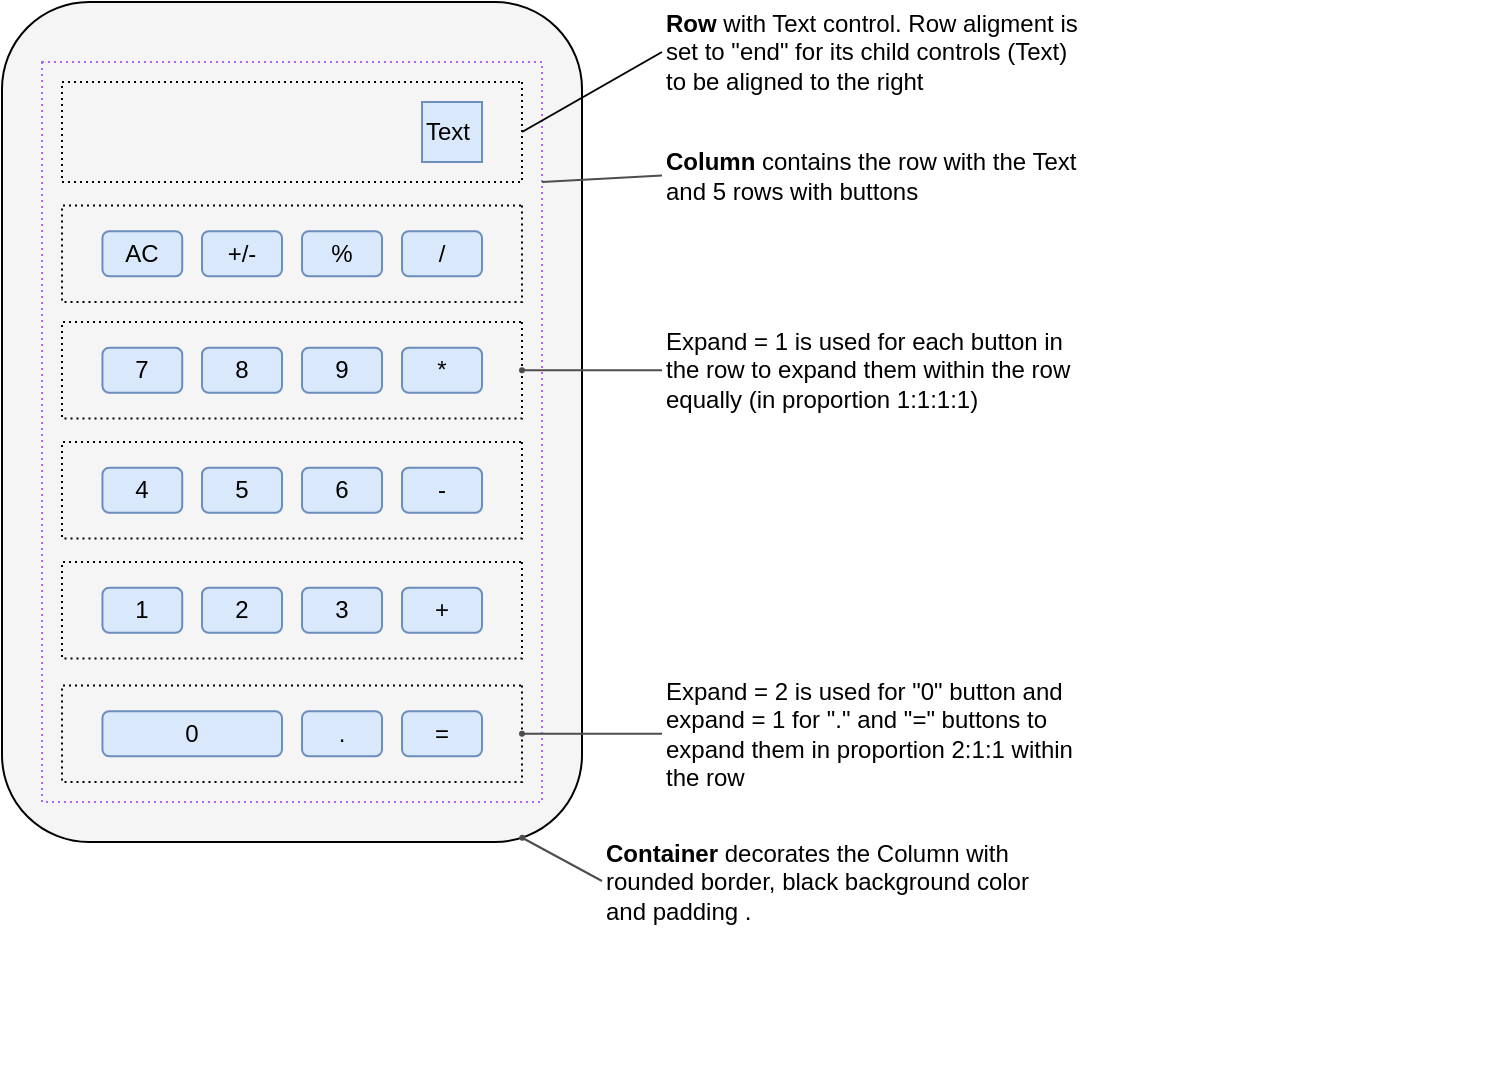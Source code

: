 <mxfile version="19.0.1" type="device" pages="2"><diagram id="h1AkSt0JVUOTTQjrnA9w" name="Step 1"><mxGraphModel dx="870" dy="697" grid="1" gridSize="10" guides="1" tooltips="1" connect="1" arrows="1" fold="1" page="1" pageScale="1" pageWidth="1100" pageHeight="850" math="0" shadow="0"><root><mxCell id="0"/><mxCell id="1" parent="0"/><mxCell id="dBUIvQNhRpyHwuCHTpOn-35" value="" style="rounded=1;whiteSpace=wrap;html=1;fillColor=#F5F5F5;" vertex="1" parent="1"><mxGeometry x="80" y="230" width="290" height="420" as="geometry"/></mxCell><mxCell id="u79VMTGMlgnH7uohRS5d-31" value="" style="rounded=0;whiteSpace=wrap;html=1;labelBackgroundColor=#ffffff;sketch=1;fontSize=7;fontColor=#B3B3B3;align=right;fillColor=none;strokeColor=none;" vertex="1" parent="1"><mxGeometry x="205" y="402.87" width="620" height="370" as="geometry"/></mxCell><mxCell id="u79VMTGMlgnH7uohRS5d-32" value="" style="rounded=0;whiteSpace=wrap;html=1;dashed=1;dashPattern=1 2;fillColor=none;strokeColor=#B266FF;" vertex="1" parent="1"><mxGeometry x="100" y="260" width="250" height="370" as="geometry"/></mxCell><mxCell id="u79VMTGMlgnH7uohRS5d-33" value="" style="rounded=0;whiteSpace=wrap;html=1;direction=south;dashed=1;dashPattern=1 2;fillColor=none;" vertex="1" parent="1"><mxGeometry x="110" y="331.75" width="230" height="48.25" as="geometry"/></mxCell><mxCell id="u79VMTGMlgnH7uohRS5d-37" value="" style="rounded=0;whiteSpace=wrap;html=1;direction=south;dashed=1;dashPattern=1 2;fillColor=none;" vertex="1" parent="1"><mxGeometry x="110" y="270" width="230" height="50" as="geometry"/></mxCell><mxCell id="u79VMTGMlgnH7uohRS5d-38" value="Text" style="rounded=0;whiteSpace=wrap;html=1;fillColor=#dae8fc;sketch=0;strokeColor=#6c8ebf;align=left;" vertex="1" parent="1"><mxGeometry x="290" y="280" width="30" height="30" as="geometry"/></mxCell><mxCell id="u79VMTGMlgnH7uohRS5d-40" value="&lt;b&gt;Container&lt;/b&gt;&lt;b style=&quot;font-size: 12px;&quot;&gt;&amp;nbsp;&lt;/b&gt;&lt;span style=&quot;font-size: 12px;&quot;&gt;decorates the Column with rounded border, black background color and padding .&lt;/span&gt;" style="text;html=1;strokeColor=none;fillColor=none;align=left;verticalAlign=middle;whiteSpace=wrap;rounded=0;dashed=1;dashPattern=1 2;sketch=0;fontSize=12;" vertex="1" parent="1"><mxGeometry x="380" y="650" width="220" height="39" as="geometry"/></mxCell><mxCell id="u79VMTGMlgnH7uohRS5d-41" value="" style="endArrow=oval;html=1;endFill=1;strokeWidth=1;jumpSize=5;endSize=2;startSize=2;strokeColor=#4D4D4D;exitX=0;exitY=0.5;exitDx=0;exitDy=0;entryX=0.897;entryY=0.995;entryDx=0;entryDy=0;entryPerimeter=0;" edge="1" parent="1" source="u79VMTGMlgnH7uohRS5d-40" target="dBUIvQNhRpyHwuCHTpOn-35"><mxGeometry width="50" height="50" relative="1" as="geometry"><mxPoint x="480" y="190" as="sourcePoint"/><mxPoint x="350" y="640" as="targetPoint"/></mxGeometry></mxCell><mxCell id="u79VMTGMlgnH7uohRS5d-45" value="&lt;b&gt;Column&lt;/b&gt; contains the row with the Text and 5 rows with buttons" style="text;html=1;strokeColor=none;fillColor=none;align=left;verticalAlign=middle;whiteSpace=wrap;rounded=0;dashed=1;dashPattern=1 2;sketch=0;fontSize=12;" vertex="1" parent="1"><mxGeometry x="410" y="301.75" width="210" height="30" as="geometry"/></mxCell><mxCell id="u79VMTGMlgnH7uohRS5d-46" value="" style="endArrow=none;html=1;endFill=0;strokeWidth=1;jumpSize=5;endSize=2;startSize=2;strokeColor=#4D4D4D;exitX=0;exitY=0.5;exitDx=0;exitDy=0;" edge="1" parent="1" source="u79VMTGMlgnH7uohRS5d-45"><mxGeometry width="50" height="50" relative="1" as="geometry"><mxPoint x="510" y="459.47" as="sourcePoint"/><mxPoint x="350" y="320" as="targetPoint"/></mxGeometry></mxCell><mxCell id="u79VMTGMlgnH7uohRS5d-49" value="AC" style="rounded=1;whiteSpace=wrap;html=1;fillColor=#dae8fc;sketch=0;strokeColor=#6c8ebf;" vertex="1" parent="1"><mxGeometry x="130.22" y="344.63" width="39.89" height="22.5" as="geometry"/></mxCell><mxCell id="u79VMTGMlgnH7uohRS5d-50" value="+/-" style="rounded=1;whiteSpace=wrap;html=1;fillColor=#dae8fc;sketch=0;strokeColor=#6c8ebf;" vertex="1" parent="1"><mxGeometry x="180" y="344.63" width="40" height="22.5" as="geometry"/></mxCell><mxCell id="dBUIvQNhRpyHwuCHTpOn-1" value="" style="endArrow=none;html=1;rounded=1;exitX=0.5;exitY=0;exitDx=0;exitDy=0;entryX=0;entryY=0.5;entryDx=0;entryDy=0;endFill=0;" edge="1" parent="1" source="u79VMTGMlgnH7uohRS5d-37" target="dBUIvQNhRpyHwuCHTpOn-2"><mxGeometry width="50" height="50" relative="1" as="geometry"><mxPoint x="400" y="410" as="sourcePoint"/><mxPoint x="490" y="250" as="targetPoint"/></mxGeometry></mxCell><mxCell id="dBUIvQNhRpyHwuCHTpOn-2" value="&lt;b&gt;Row&lt;/b&gt; with Text control. Row aligment is set to &quot;end&quot; for its child controls (Text) to be aligned to the right" style="text;html=1;strokeColor=none;fillColor=none;align=left;verticalAlign=middle;whiteSpace=wrap;rounded=0;dashed=1;dashPattern=1 2;sketch=0;fontSize=12;" vertex="1" parent="1"><mxGeometry x="410" y="240" width="210" height="30" as="geometry"/></mxCell><mxCell id="dBUIvQNhRpyHwuCHTpOn-5" value="%" style="rounded=1;whiteSpace=wrap;html=1;fillColor=#dae8fc;sketch=0;strokeColor=#6c8ebf;" vertex="1" parent="1"><mxGeometry x="230" y="344.63" width="40" height="22.5" as="geometry"/></mxCell><mxCell id="dBUIvQNhRpyHwuCHTpOn-7" value="/" style="rounded=1;whiteSpace=wrap;html=1;fillColor=#dae8fc;sketch=0;strokeColor=#6c8ebf;" vertex="1" parent="1"><mxGeometry x="280" y="344.62" width="40" height="22.5" as="geometry"/></mxCell><mxCell id="dBUIvQNhRpyHwuCHTpOn-8" value="" style="rounded=0;whiteSpace=wrap;html=1;direction=south;dashed=1;dashPattern=1 2;fillColor=none;" vertex="1" parent="1"><mxGeometry x="110" y="390" width="230" height="48.25" as="geometry"/></mxCell><mxCell id="dBUIvQNhRpyHwuCHTpOn-9" value="7" style="rounded=1;whiteSpace=wrap;html=1;fillColor=#dae8fc;sketch=0;strokeColor=#6c8ebf;" vertex="1" parent="1"><mxGeometry x="130.22" y="402.88" width="39.89" height="22.5" as="geometry"/></mxCell><mxCell id="dBUIvQNhRpyHwuCHTpOn-10" value="8" style="rounded=1;whiteSpace=wrap;html=1;fillColor=#dae8fc;sketch=0;strokeColor=#6c8ebf;" vertex="1" parent="1"><mxGeometry x="180" y="402.88" width="40" height="22.5" as="geometry"/></mxCell><mxCell id="dBUIvQNhRpyHwuCHTpOn-11" value="9" style="rounded=1;whiteSpace=wrap;html=1;fillColor=#dae8fc;sketch=0;strokeColor=#6c8ebf;" vertex="1" parent="1"><mxGeometry x="230" y="402.88" width="40" height="22.5" as="geometry"/></mxCell><mxCell id="dBUIvQNhRpyHwuCHTpOn-12" value="*" style="rounded=1;whiteSpace=wrap;html=1;fillColor=#dae8fc;sketch=0;strokeColor=#6c8ebf;" vertex="1" parent="1"><mxGeometry x="280" y="402.87" width="40" height="22.5" as="geometry"/></mxCell><mxCell id="dBUIvQNhRpyHwuCHTpOn-13" value="" style="rounded=0;whiteSpace=wrap;html=1;direction=south;dashed=1;dashPattern=1 2;fillColor=none;" vertex="1" parent="1"><mxGeometry x="110" y="450" width="230" height="48.25" as="geometry"/></mxCell><mxCell id="dBUIvQNhRpyHwuCHTpOn-14" value="4" style="rounded=1;whiteSpace=wrap;html=1;fillColor=#dae8fc;sketch=0;strokeColor=#6c8ebf;" vertex="1" parent="1"><mxGeometry x="130.22" y="462.88" width="39.89" height="22.5" as="geometry"/></mxCell><mxCell id="dBUIvQNhRpyHwuCHTpOn-15" value="5" style="rounded=1;whiteSpace=wrap;html=1;fillColor=#dae8fc;sketch=0;strokeColor=#6c8ebf;" vertex="1" parent="1"><mxGeometry x="180" y="462.88" width="40" height="22.5" as="geometry"/></mxCell><mxCell id="dBUIvQNhRpyHwuCHTpOn-16" value="6" style="rounded=1;whiteSpace=wrap;html=1;fillColor=#dae8fc;sketch=0;strokeColor=#6c8ebf;" vertex="1" parent="1"><mxGeometry x="230" y="462.88" width="40" height="22.5" as="geometry"/></mxCell><mxCell id="dBUIvQNhRpyHwuCHTpOn-17" value="-" style="rounded=1;whiteSpace=wrap;html=1;fillColor=#dae8fc;sketch=0;strokeColor=#6c8ebf;" vertex="1" parent="1"><mxGeometry x="280" y="462.87" width="40" height="22.5" as="geometry"/></mxCell><mxCell id="dBUIvQNhRpyHwuCHTpOn-18" value="" style="rounded=0;whiteSpace=wrap;html=1;direction=south;dashed=1;dashPattern=1 2;fillColor=none;" vertex="1" parent="1"><mxGeometry x="110" y="510" width="230" height="48.25" as="geometry"/></mxCell><mxCell id="dBUIvQNhRpyHwuCHTpOn-19" value="1" style="rounded=1;whiteSpace=wrap;html=1;fillColor=#dae8fc;sketch=0;strokeColor=#6c8ebf;" vertex="1" parent="1"><mxGeometry x="130.22" y="522.88" width="39.89" height="22.5" as="geometry"/></mxCell><mxCell id="dBUIvQNhRpyHwuCHTpOn-20" value="2" style="rounded=1;whiteSpace=wrap;html=1;fillColor=#dae8fc;sketch=0;strokeColor=#6c8ebf;" vertex="1" parent="1"><mxGeometry x="180" y="522.88" width="40" height="22.5" as="geometry"/></mxCell><mxCell id="dBUIvQNhRpyHwuCHTpOn-21" value="3" style="rounded=1;whiteSpace=wrap;html=1;fillColor=#dae8fc;sketch=0;strokeColor=#6c8ebf;" vertex="1" parent="1"><mxGeometry x="230" y="522.88" width="40" height="22.5" as="geometry"/></mxCell><mxCell id="dBUIvQNhRpyHwuCHTpOn-22" value="+" style="rounded=1;whiteSpace=wrap;html=1;fillColor=#dae8fc;sketch=0;strokeColor=#6c8ebf;" vertex="1" parent="1"><mxGeometry x="280" y="522.87" width="40" height="22.5" as="geometry"/></mxCell><mxCell id="dBUIvQNhRpyHwuCHTpOn-28" value="" style="rounded=0;whiteSpace=wrap;html=1;direction=south;dashed=1;dashPattern=1 2;fillColor=none;" vertex="1" parent="1"><mxGeometry x="110" y="571.75" width="230" height="48.25" as="geometry"/></mxCell><mxCell id="dBUIvQNhRpyHwuCHTpOn-29" value="0" style="rounded=1;whiteSpace=wrap;html=1;fillColor=#dae8fc;sketch=0;strokeColor=#6c8ebf;" vertex="1" parent="1"><mxGeometry x="130.22" y="584.63" width="89.78" height="22.5" as="geometry"/></mxCell><mxCell id="dBUIvQNhRpyHwuCHTpOn-31" value="." style="rounded=1;whiteSpace=wrap;html=1;fillColor=#dae8fc;sketch=0;strokeColor=#6c8ebf;" vertex="1" parent="1"><mxGeometry x="230" y="584.63" width="40" height="22.5" as="geometry"/></mxCell><mxCell id="dBUIvQNhRpyHwuCHTpOn-32" value="=" style="rounded=1;whiteSpace=wrap;html=1;fillColor=#dae8fc;sketch=0;strokeColor=#6c8ebf;" vertex="1" parent="1"><mxGeometry x="280" y="584.62" width="40" height="22.5" as="geometry"/></mxCell><mxCell id="dBUIvQNhRpyHwuCHTpOn-37" value="Expand = 1 is used for each button in the row to expand them within the row equally (in proportion 1:1:1:1)" style="text;html=1;strokeColor=none;fillColor=none;align=left;verticalAlign=middle;whiteSpace=wrap;rounded=0;dashed=1;dashPattern=1 2;sketch=0;fontSize=12;" vertex="1" parent="1"><mxGeometry x="410" y="399.12" width="210" height="30" as="geometry"/></mxCell><mxCell id="dBUIvQNhRpyHwuCHTpOn-38" value="" style="endArrow=oval;html=1;endFill=1;strokeWidth=1;jumpSize=5;endSize=2;startSize=2;strokeColor=#4D4D4D;entryX=0.5;entryY=0;entryDx=0;entryDy=0;" edge="1" parent="1" source="dBUIvQNhRpyHwuCHTpOn-37" target="dBUIvQNhRpyHwuCHTpOn-8"><mxGeometry width="50" height="50" relative="1" as="geometry"><mxPoint x="390" y="679.5" as="sourcePoint"/><mxPoint x="350.13" y="657.9" as="targetPoint"/></mxGeometry></mxCell><mxCell id="dBUIvQNhRpyHwuCHTpOn-39" value="Expand = 2 is used for &quot;0&quot; button and expand = 1 for &quot;.&quot; and &quot;=&quot; buttons to expand them in proportion 2:1:1 within the row" style="text;html=1;strokeColor=none;fillColor=none;align=left;verticalAlign=middle;whiteSpace=wrap;rounded=0;dashed=1;dashPattern=1 2;sketch=0;fontSize=12;" vertex="1" parent="1"><mxGeometry x="410" y="580.87" width="210" height="30" as="geometry"/></mxCell><mxCell id="dBUIvQNhRpyHwuCHTpOn-40" value="" style="endArrow=oval;html=1;endFill=1;strokeWidth=1;jumpSize=5;endSize=2;startSize=2;strokeColor=#4D4D4D;entryX=0.5;entryY=0;entryDx=0;entryDy=0;exitX=0;exitY=0.5;exitDx=0;exitDy=0;" edge="1" parent="1" source="dBUIvQNhRpyHwuCHTpOn-39" target="dBUIvQNhRpyHwuCHTpOn-28"><mxGeometry width="50" height="50" relative="1" as="geometry"><mxPoint x="420" y="424.123" as="sourcePoint"/><mxPoint x="350" y="424.125" as="targetPoint"/></mxGeometry></mxCell></root></mxGraphModel></diagram><diagram id="TyQapywxvfEGJysNaIdD" name="Step 2"><mxGraphModel dx="870" dy="697" grid="1" gridSize="10" guides="1" tooltips="1" connect="1" arrows="1" fold="1" page="1" pageScale="1" pageWidth="1100" pageHeight="850" math="0" shadow="0"><root><mxCell id="OPuT7p4j_jzgEkF750Jx-0"/><mxCell id="OPuT7p4j_jzgEkF750Jx-1" parent="OPuT7p4j_jzgEkF750Jx-0"/><mxCell id="hlcP8dbnub09IzVwzd0U-0" value="" style="rounded=0;whiteSpace=wrap;html=1;labelBackgroundColor=#ffffff;sketch=1;fontSize=7;fontColor=#B3B3B3;align=right;fillColor=none;strokeColor=none;" parent="OPuT7p4j_jzgEkF750Jx-1" vertex="1"><mxGeometry x="240" y="230" width="620" height="370" as="geometry"/></mxCell><mxCell id="r5RDOKEV42Favcp1Xzru-2" value="" style="rounded=0;whiteSpace=wrap;html=1;dashed=1;dashPattern=1 2;fillColor=#FFDDFF;strokeColor=#B266FF;" parent="OPuT7p4j_jzgEkF750Jx-1" vertex="1"><mxGeometry x="260" y="250" width="320" height="330" as="geometry"/></mxCell><mxCell id="r5RDOKEV42Favcp1Xzru-6" value="" style="rounded=0;whiteSpace=wrap;html=1;direction=south;dashed=1;dashPattern=1 2;" parent="OPuT7p4j_jzgEkF750Jx-1" vertex="1"><mxGeometry x="270" y="320" width="300" height="250" as="geometry"/></mxCell><mxCell id="Xj1RpHNMQMnKRKIlOImP-0" value="" style="rounded=0;whiteSpace=wrap;html=1;direction=south;fillColor=#f5f5f5;strokeColor=#666666;fontColor=#333333;strokeWidth=2;" parent="OPuT7p4j_jzgEkF750Jx-1" vertex="1"><mxGeometry x="280" y="330" width="280" height="110" as="geometry"/></mxCell><mxCell id="r5RDOKEV42Favcp1Xzru-37" value="" style="rounded=0;whiteSpace=wrap;html=1;direction=south;dashed=1;dashPattern=1 2;" parent="OPuT7p4j_jzgEkF750Jx-1" vertex="1"><mxGeometry x="290" y="390" width="260" height="40" as="geometry"/></mxCell><mxCell id="r5RDOKEV42Favcp1Xzru-36" value="" style="rounded=0;whiteSpace=wrap;html=1;direction=south;dashed=1;dashPattern=1 2;" parent="OPuT7p4j_jzgEkF750Jx-1" vertex="1"><mxGeometry x="290" y="340" width="260" height="40" as="geometry"/></mxCell><mxCell id="r5RDOKEV42Favcp1Xzru-3" value="" style="rounded=0;whiteSpace=wrap;html=1;direction=south;dashed=1;dashPattern=1 2;" parent="OPuT7p4j_jzgEkF750Jx-1" vertex="1"><mxGeometry x="270" y="260" width="300" height="50" as="geometry"/></mxCell><mxCell id="r5RDOKEV42Favcp1Xzru-4" value="&amp;nbsp;TextBox" style="rounded=0;whiteSpace=wrap;html=1;fillColor=#dae8fc;sketch=0;strokeColor=#6c8ebf;align=left;" parent="OPuT7p4j_jzgEkF750Jx-1" vertex="1"><mxGeometry x="280" y="270" width="210" height="30" as="geometry"/></mxCell><mxCell id="r5RDOKEV42Favcp1Xzru-5" value="Add" style="rounded=1;whiteSpace=wrap;html=1;fillColor=#dae8fc;sketch=0;strokeColor=#6c8ebf;" parent="OPuT7p4j_jzgEkF750Jx-1" vertex="1"><mxGeometry x="500" y="270" width="60" height="30" as="geometry"/></mxCell><mxCell id="r5RDOKEV42Favcp1Xzru-7" value="&quot;&lt;b style=&quot;font-size: 12px;&quot;&gt;edit_view&lt;/b&gt;&quot; row&lt;b style=&quot;font-size: 12px;&quot;&gt;&amp;nbsp;&lt;/b&gt;is invisible by default; becomes visible after &quot;Edit&quot; is clicked" style="text;html=1;strokeColor=none;fillColor=none;align=left;verticalAlign=middle;whiteSpace=wrap;rounded=0;dashed=1;dashPattern=1 2;sketch=0;fontSize=12;" parent="OPuT7p4j_jzgEkF750Jx-1" vertex="1"><mxGeometry x="620" y="421" width="220" height="39" as="geometry"/></mxCell><mxCell id="r5RDOKEV42Favcp1Xzru-8" value="" style="endArrow=oval;html=1;endFill=1;strokeWidth=1;jumpSize=5;endSize=2;startSize=2;strokeColor=#4D4D4D;exitX=0;exitY=0.5;exitDx=0;exitDy=0;entryX=0.5;entryY=0;entryDx=0;entryDy=0;" parent="OPuT7p4j_jzgEkF750Jx-1" source="r5RDOKEV42Favcp1Xzru-7" target="r5RDOKEV42Favcp1Xzru-37" edge="1"><mxGeometry width="50" height="50" relative="1" as="geometry"><mxPoint x="640" y="180" as="sourcePoint"/><mxPoint x="670.0" y="260.0" as="targetPoint"/></mxGeometry></mxCell><mxCell id="r5RDOKEV42Favcp1Xzru-10" value="CheckBox" style="text;html=1;strokeColor=none;fillColor=none;align=left;verticalAlign=middle;whiteSpace=wrap;rounded=0;dashed=1;dashPattern=1 2;sketch=0;fontSize=11;" parent="OPuT7p4j_jzgEkF750Jx-1" vertex="1"><mxGeometry x="330.11" y="351.75" width="100" height="19" as="geometry"/></mxCell><mxCell id="r5RDOKEV42Favcp1Xzru-13" value="&quot;&lt;b style=&quot;font-size: 12px;&quot;&gt;display_view&lt;/b&gt;&quot; row is visible by default; becomes invisible after &quot;Edit&quot; is clicked" style="text;html=1;strokeColor=none;fillColor=none;align=left;verticalAlign=middle;whiteSpace=wrap;rounded=0;dashed=1;dashPattern=1 2;sketch=0;fontSize=12;" parent="OPuT7p4j_jzgEkF750Jx-1" vertex="1"><mxGeometry x="620" y="361" width="230" height="29" as="geometry"/></mxCell><mxCell id="r5RDOKEV42Favcp1Xzru-14" value="" style="endArrow=oval;html=1;endFill=1;strokeWidth=1;jumpSize=5;endSize=2;startSize=2;strokeColor=#4D4D4D;exitX=0;exitY=0.5;exitDx=0;exitDy=0;entryX=0.5;entryY=0;entryDx=0;entryDy=0;" parent="OPuT7p4j_jzgEkF750Jx-1" source="r5RDOKEV42Favcp1Xzru-13" target="r5RDOKEV42Favcp1Xzru-36" edge="1"><mxGeometry width="50" height="50" relative="1" as="geometry"><mxPoint x="660" y="179.5" as="sourcePoint"/><mxPoint x="540" y="342" as="targetPoint"/></mxGeometry></mxCell><mxCell id="r5RDOKEV42Favcp1Xzru-22" value="&quot;&lt;b style=&quot;font-size: 12px;&quot;&gt;view&lt;/b&gt;&quot; column is a container for &quot;display_view&quot; and &quot;edit_view&quot; rows" style="text;html=1;strokeColor=none;fillColor=none;align=left;verticalAlign=middle;whiteSpace=wrap;rounded=0;dashed=1;dashPattern=1 2;sketch=0;fontSize=12;" parent="OPuT7p4j_jzgEkF750Jx-1" vertex="1"><mxGeometry x="620" y="300" width="210" height="30" as="geometry"/></mxCell><mxCell id="r5RDOKEV42Favcp1Xzru-23" value="" style="endArrow=oval;html=1;endFill=1;strokeWidth=1;jumpSize=5;endSize=2;startSize=2;strokeColor=#4D4D4D;exitX=0;exitY=0.5;exitDx=0;exitDy=0;entryX=0;entryY=0;entryDx=0;entryDy=0;" parent="OPuT7p4j_jzgEkF750Jx-1" source="r5RDOKEV42Favcp1Xzru-22" target="Xj1RpHNMQMnKRKIlOImP-0" edge="1"><mxGeometry width="50" height="50" relative="1" as="geometry"><mxPoint x="670" y="449.47" as="sourcePoint"/><mxPoint x="505.28" y="430.0" as="targetPoint"/></mxGeometry></mxCell><mxCell id="r5RDOKEV42Favcp1Xzru-29" value="&amp;nbsp;TextBox" style="rounded=0;whiteSpace=wrap;html=1;fillColor=#dae8fc;sketch=0;strokeColor=#6c8ebf;align=left;" parent="OPuT7p4j_jzgEkF750Jx-1" vertex="1"><mxGeometry x="300" y="400" width="179.89" height="20" as="geometry"/></mxCell><mxCell id="r5RDOKEV42Favcp1Xzru-30" value="Save" style="rounded=1;whiteSpace=wrap;html=1;fillColor=#dae8fc;sketch=0;strokeColor=#6c8ebf;" parent="OPuT7p4j_jzgEkF750Jx-1" vertex="1"><mxGeometry x="490" y="398.5" width="50.11" height="21.5" as="geometry"/></mxCell><mxCell id="r5RDOKEV42Favcp1Xzru-31" value="Edit" style="rounded=1;whiteSpace=wrap;html=1;fillColor=#dae8fc;sketch=0;strokeColor=#6c8ebf;" parent="OPuT7p4j_jzgEkF750Jx-1" vertex="1"><mxGeometry x="440" y="348.75" width="39.89" height="22.5" as="geometry"/></mxCell><mxCell id="r5RDOKEV42Favcp1Xzru-32" value="Delete" style="rounded=1;whiteSpace=wrap;html=1;fillColor=#dae8fc;sketch=0;strokeColor=#6c8ebf;" parent="OPuT7p4j_jzgEkF750Jx-1" vertex="1"><mxGeometry x="489.89" y="348.75" width="50" height="22.5" as="geometry"/></mxCell><mxCell id="r5RDOKEV42Favcp1Xzru-35" value="V" style="rounded=0;whiteSpace=wrap;html=1;fillColor=#dae8fc;sketch=0;strokeColor=#6c8ebf;" parent="OPuT7p4j_jzgEkF750Jx-1" vertex="1"><mxGeometry x="300.11" y="351.25" width="20" height="20" as="geometry"/></mxCell><mxCell id="Xj1RpHNMQMnKRKIlOImP-10" value="" style="rounded=0;whiteSpace=wrap;html=1;direction=south;fillColor=#f5f5f5;fontColor=#333333;strokeWidth=1;strokeColor=#E6E6E6;" parent="OPuT7p4j_jzgEkF750Jx-1" vertex="1"><mxGeometry x="280" y="450" width="280" height="110" as="geometry"/></mxCell><mxCell id="Xj1RpHNMQMnKRKIlOImP-11" value="" style="rounded=0;whiteSpace=wrap;html=1;direction=south;dashed=1;dashPattern=1 2;" parent="OPuT7p4j_jzgEkF750Jx-1" vertex="1"><mxGeometry x="290" y="510" width="260" height="40" as="geometry"/></mxCell><mxCell id="Xj1RpHNMQMnKRKIlOImP-12" value="" style="rounded=0;whiteSpace=wrap;html=1;direction=south;dashed=1;dashPattern=1 2;" parent="OPuT7p4j_jzgEkF750Jx-1" vertex="1"><mxGeometry x="290" y="460" width="260" height="40" as="geometry"/></mxCell><mxCell id="Xj1RpHNMQMnKRKIlOImP-13" value="CheckBox" style="text;html=1;strokeColor=none;fillColor=none;align=left;verticalAlign=middle;whiteSpace=wrap;rounded=0;dashed=1;dashPattern=1 2;sketch=0;fontSize=11;" parent="OPuT7p4j_jzgEkF750Jx-1" vertex="1"><mxGeometry x="330.11" y="471.75" width="100" height="19" as="geometry"/></mxCell><mxCell id="Xj1RpHNMQMnKRKIlOImP-14" value="&amp;nbsp;TextBox" style="rounded=0;whiteSpace=wrap;html=1;fillColor=#dae8fc;sketch=0;strokeColor=#6c8ebf;align=left;" parent="OPuT7p4j_jzgEkF750Jx-1" vertex="1"><mxGeometry x="300" y="520" width="179.89" height="20" as="geometry"/></mxCell><mxCell id="Xj1RpHNMQMnKRKIlOImP-15" value="Save" style="rounded=1;whiteSpace=wrap;html=1;fillColor=#dae8fc;sketch=0;strokeColor=#6c8ebf;" parent="OPuT7p4j_jzgEkF750Jx-1" vertex="1"><mxGeometry x="490" y="518.5" width="50.11" height="21.5" as="geometry"/></mxCell><mxCell id="Xj1RpHNMQMnKRKIlOImP-16" value="Edit" style="rounded=1;whiteSpace=wrap;html=1;fillColor=#dae8fc;sketch=0;strokeColor=#6c8ebf;" parent="OPuT7p4j_jzgEkF750Jx-1" vertex="1"><mxGeometry x="440" y="468.75" width="39.89" height="22.5" as="geometry"/></mxCell><mxCell id="Xj1RpHNMQMnKRKIlOImP-17" value="Delete" style="rounded=1;whiteSpace=wrap;html=1;fillColor=#dae8fc;sketch=0;strokeColor=#6c8ebf;" parent="OPuT7p4j_jzgEkF750Jx-1" vertex="1"><mxGeometry x="489.89" y="468.75" width="50" height="22.5" as="geometry"/></mxCell><mxCell id="Xj1RpHNMQMnKRKIlOImP-18" value="V" style="rounded=0;whiteSpace=wrap;html=1;fillColor=#dae8fc;sketch=0;strokeColor=#6c8ebf;" parent="OPuT7p4j_jzgEkF750Jx-1" vertex="1"><mxGeometry x="300.11" y="471.25" width="20" height="20" as="geometry"/></mxCell></root></mxGraphModel></diagram></mxfile>